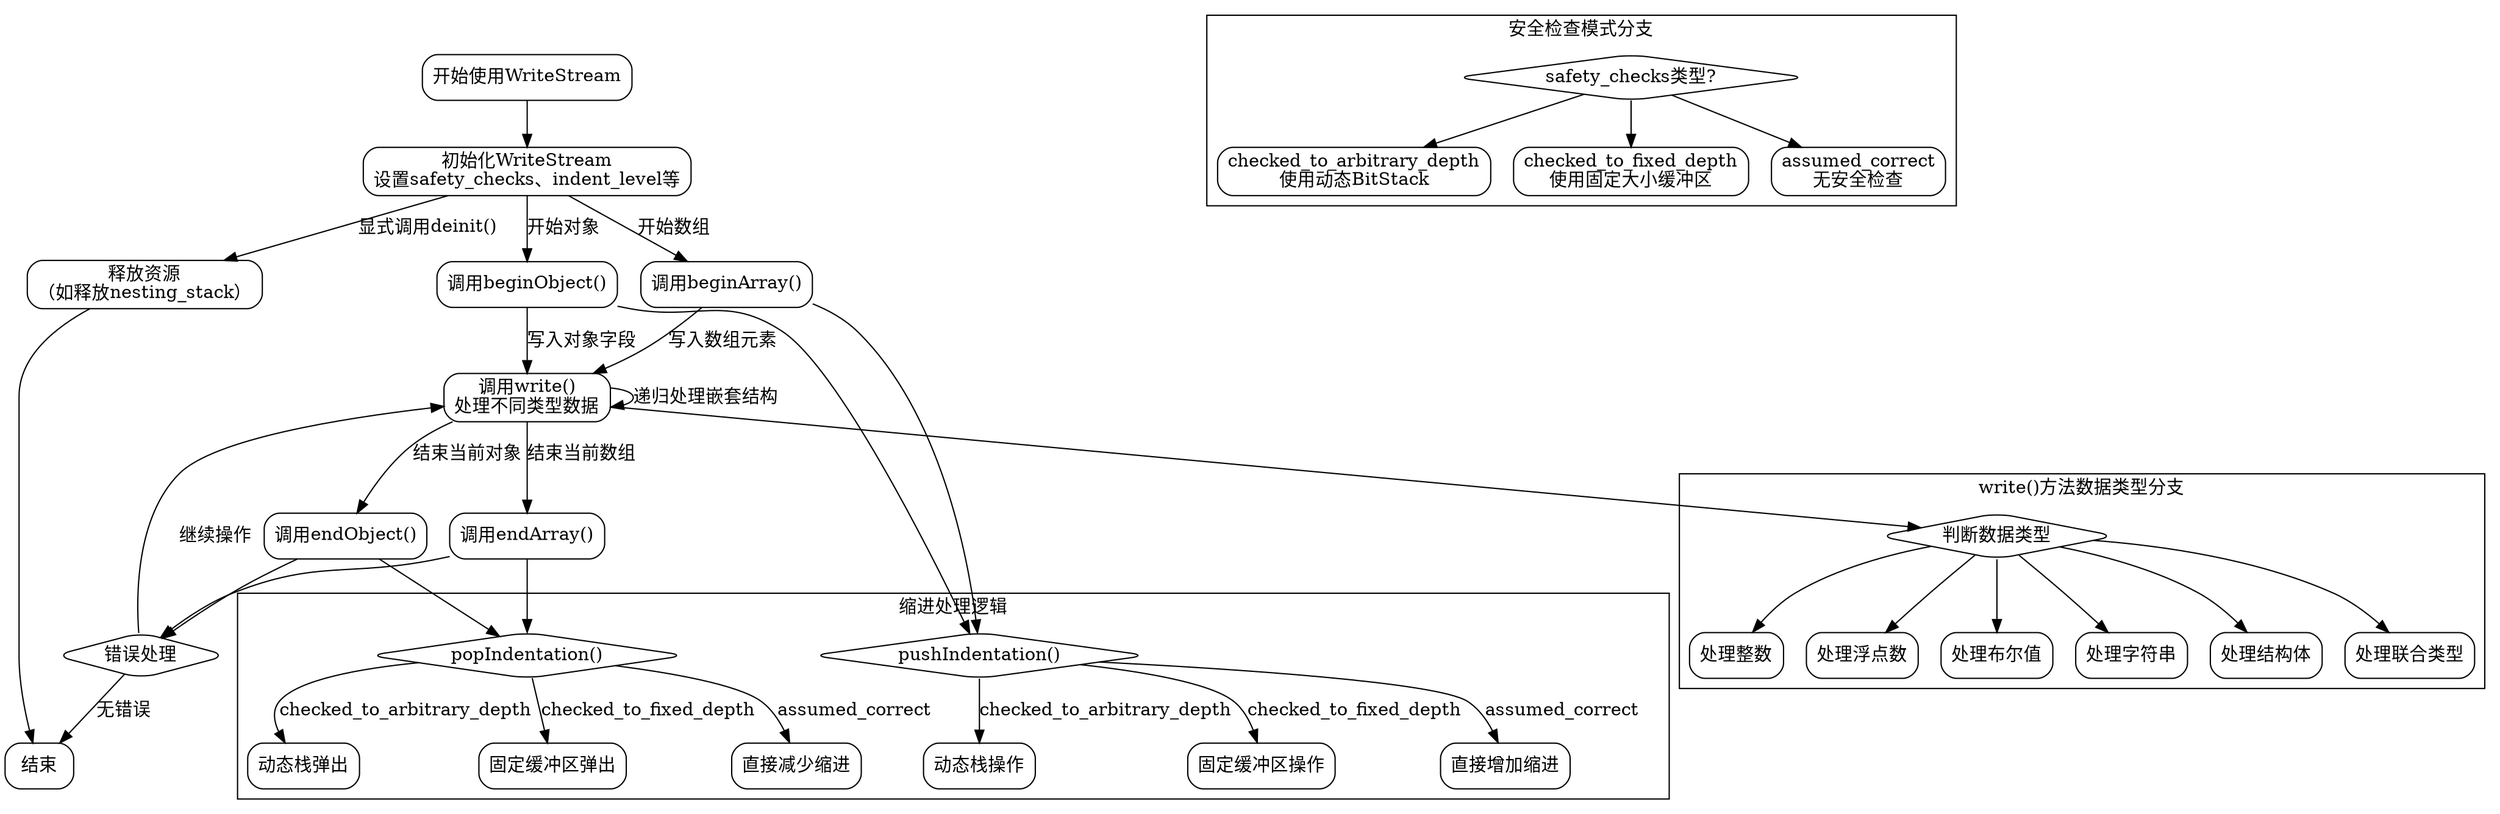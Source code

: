 
digraph WriteStreamFlow {
    node [shape=rectangle, style=rounded];
    edge [color=black];

    start [label="开始使用WriteStream"];
    init [label="初始化WriteStream\n设置safety_checks、indent_level等"];
    begin_array [label="调用beginArray()"];
    begin_object [label="调用beginObject()"];
    write_value [label="调用write()\n处理不同类型数据"];
    end_array [label="调用endArray()"];
    end_object [label="调用endObject()"];
    deinit [label="释放资源\n（如释放nesting_stack）"];
    error_handling [label="错误处理", shape=diamond];
    end [label="结束"];

    // 主流程
    start -> init;
    init -> begin_array [label="开始数组"];
    init -> begin_object [label="开始对象"];
    begin_array -> write_value [label="写入数组元素"];
    begin_object -> write_value [label="写入对象字段"];
    write_value -> write_value [label="递归处理嵌套结构"];
    write_value -> end_array [label="结束当前数组"];
    write_value -> end_object [label="结束当前对象"];
    end_array -> error_handling;
    end_object -> error_handling;
    error_handling -> end [label="无错误"];
    error_handling -> write_value [label="继续操作"];
    init -> deinit [label="显式调用deinit()"];
    deinit -> end;

    // 条件分支
    subgraph cluster_safety_checks {
        label="安全检查模式分支";
        safety_check [label="safety_checks类型?", shape=diamond];
        checked_arbitrary [label="checked_to_arbitrary_depth\n使用动态BitStack"];
        checked_fixed [label="checked_to_fixed_depth\n使用固定大小缓冲区"];
        assumed [label="assumed_correct\n无安全检查"];
        safety_check -> checked_arbitrary;
        safety_check -> checked_fixed;
        safety_check -> assumed;
    }

    // 缩进处理分支
    subgraph cluster_indent {
        label="缩进处理逻辑";
        push_indent [label="pushIndentation()", shape=diamond];
        pop_indent [label="popIndentation()", shape=diamond];
        push_arbitrary [label="动态栈操作"];
        push_fixed [label="固定缓冲区操作"];
        push_assumed [label="直接增加缩进"];
        pop_arbitrary [label="动态栈弹出"];
        pop_fixed [label="固定缓冲区弹出"];
        pop_assumed [label="直接减少缩进"];
        push_indent -> push_arbitrary [label="checked_to_arbitrary_depth"];
        push_indent -> push_fixed [label="checked_to_fixed_depth"];
        push_indent -> push_assumed [label="assumed_correct"];
        pop_indent -> pop_arbitrary [label="checked_to_arbitrary_depth"];
        pop_indent -> pop_fixed [label="checked_to_fixed_depth"];
        pop_indent -> pop_assumed [label="assumed_correct"];
    }

    // 连接缩进分支到主流程
    begin_array -> push_indent;
    begin_object -> push_indent;
    end_array -> pop_indent;
    end_object -> pop_indent;

    // 数据类型处理分支
    subgraph cluster_write_types {
        label="write()方法数据类型分支";
        check_type [label="判断数据类型", shape=diamond];
        handle_int [label="处理整数"];
        handle_float [label="处理浮点数"];
        handle_bool [label="处理布尔值"];
        handle_string [label="处理字符串"];
        handle_struct [label="处理结构体"];
        handle_union [label="处理联合类型"];
        check_type -> handle_int;
        check_type -> handle_float;
        check_type -> handle_bool;
        check_type -> handle_string;
        check_type -> handle_struct;
        check_type -> handle_union;
    }

    write_value -> check_type;
}
